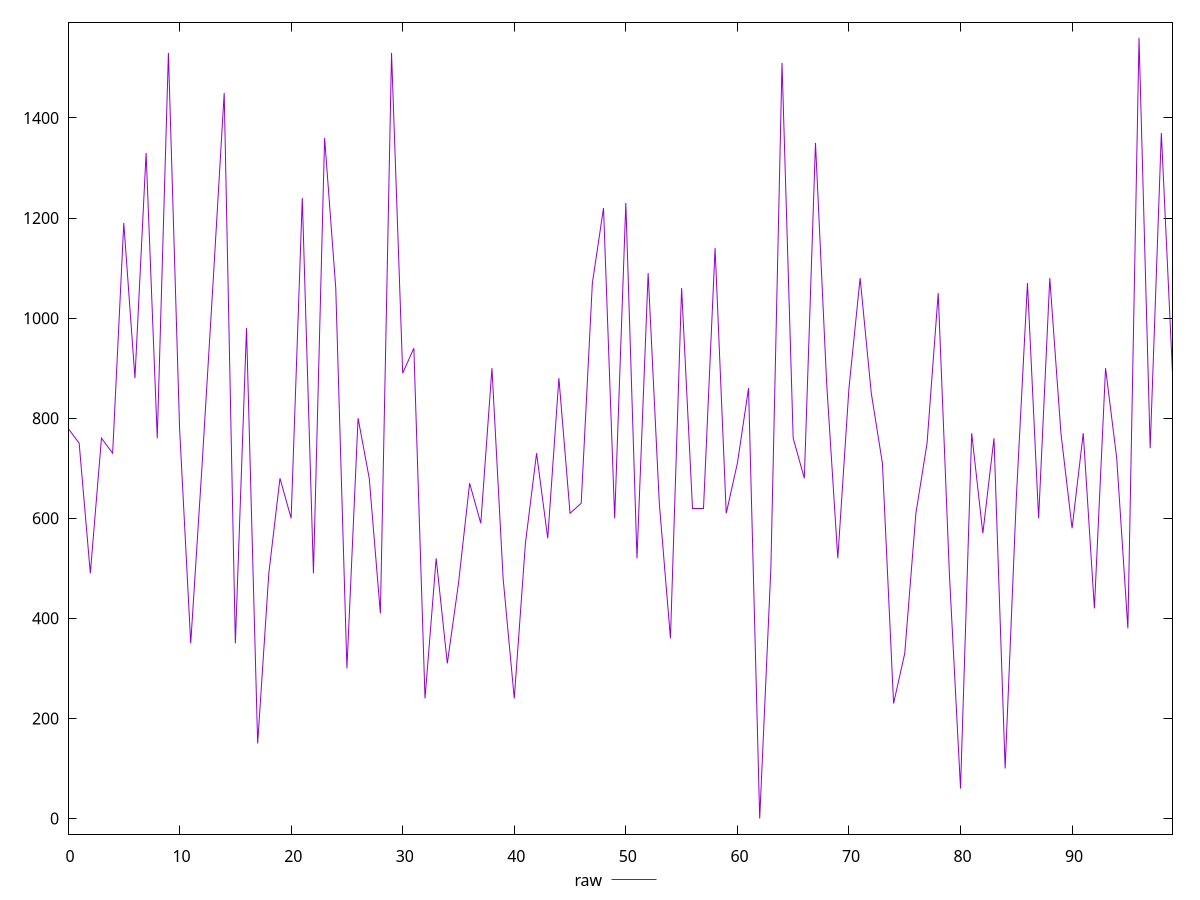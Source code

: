 reset

$raw <<EOF
0 780
1 750
2 490
3 760
4 730
5 1190
6 880
7 1330
8 760
9 1530
10 780
11 350
12 700
13 1070
14 1450
15 350
16 980
17 150
18 490
19 680
20 600
21 1240
22 490
23 1360
24 1060
25 300
26 800
27 680
28 410
29 1530
30 890
31 940
32 240
33 520
34 310
35 470
36 670
37 590
38 900
39 480
40 240
41 550
42 730
43 560
44 880
45 610
46 630
47 1070
48 1220
49 600
50 1230
51 520
52 1090
53 630
54 360
55 1060
56 620
57 620
58 1140
59 610
60 710
61 860
62 0
63 500
64 1510
65 760
66 680
67 1350
68 870
69 520
70 860
71 1080
72 850
73 710
74 230
75 330
76 610
77 750
78 1050
79 490
80 60
81 770
82 570
83 760
84 100
85 640
86 1070
87 600
88 1080
89 770
90 580
91 770
92 420
93 900
94 720
95 380
96 1560
97 740
98 1370
99 890
EOF

set key outside below
set xrange [0:99]
set yrange [-31.2:1591.2]
set trange [-31.2:1591.2]
set terminal svg size 640, 500 enhanced background rgb 'white'
set output "report/report_00029_2021-02-24T13-36-40.390Z/uses-http2/samples/agenda/raw/values.svg"

plot $raw title "raw" with line

reset

